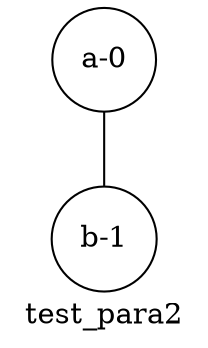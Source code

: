 graph test_para2{
label =test_para2
a[label="a-0", shape=circle, style=filled, fillcolor=White]
b[label="b-1", shape=circle, style=filled, fillcolor=White]
a--b
}
